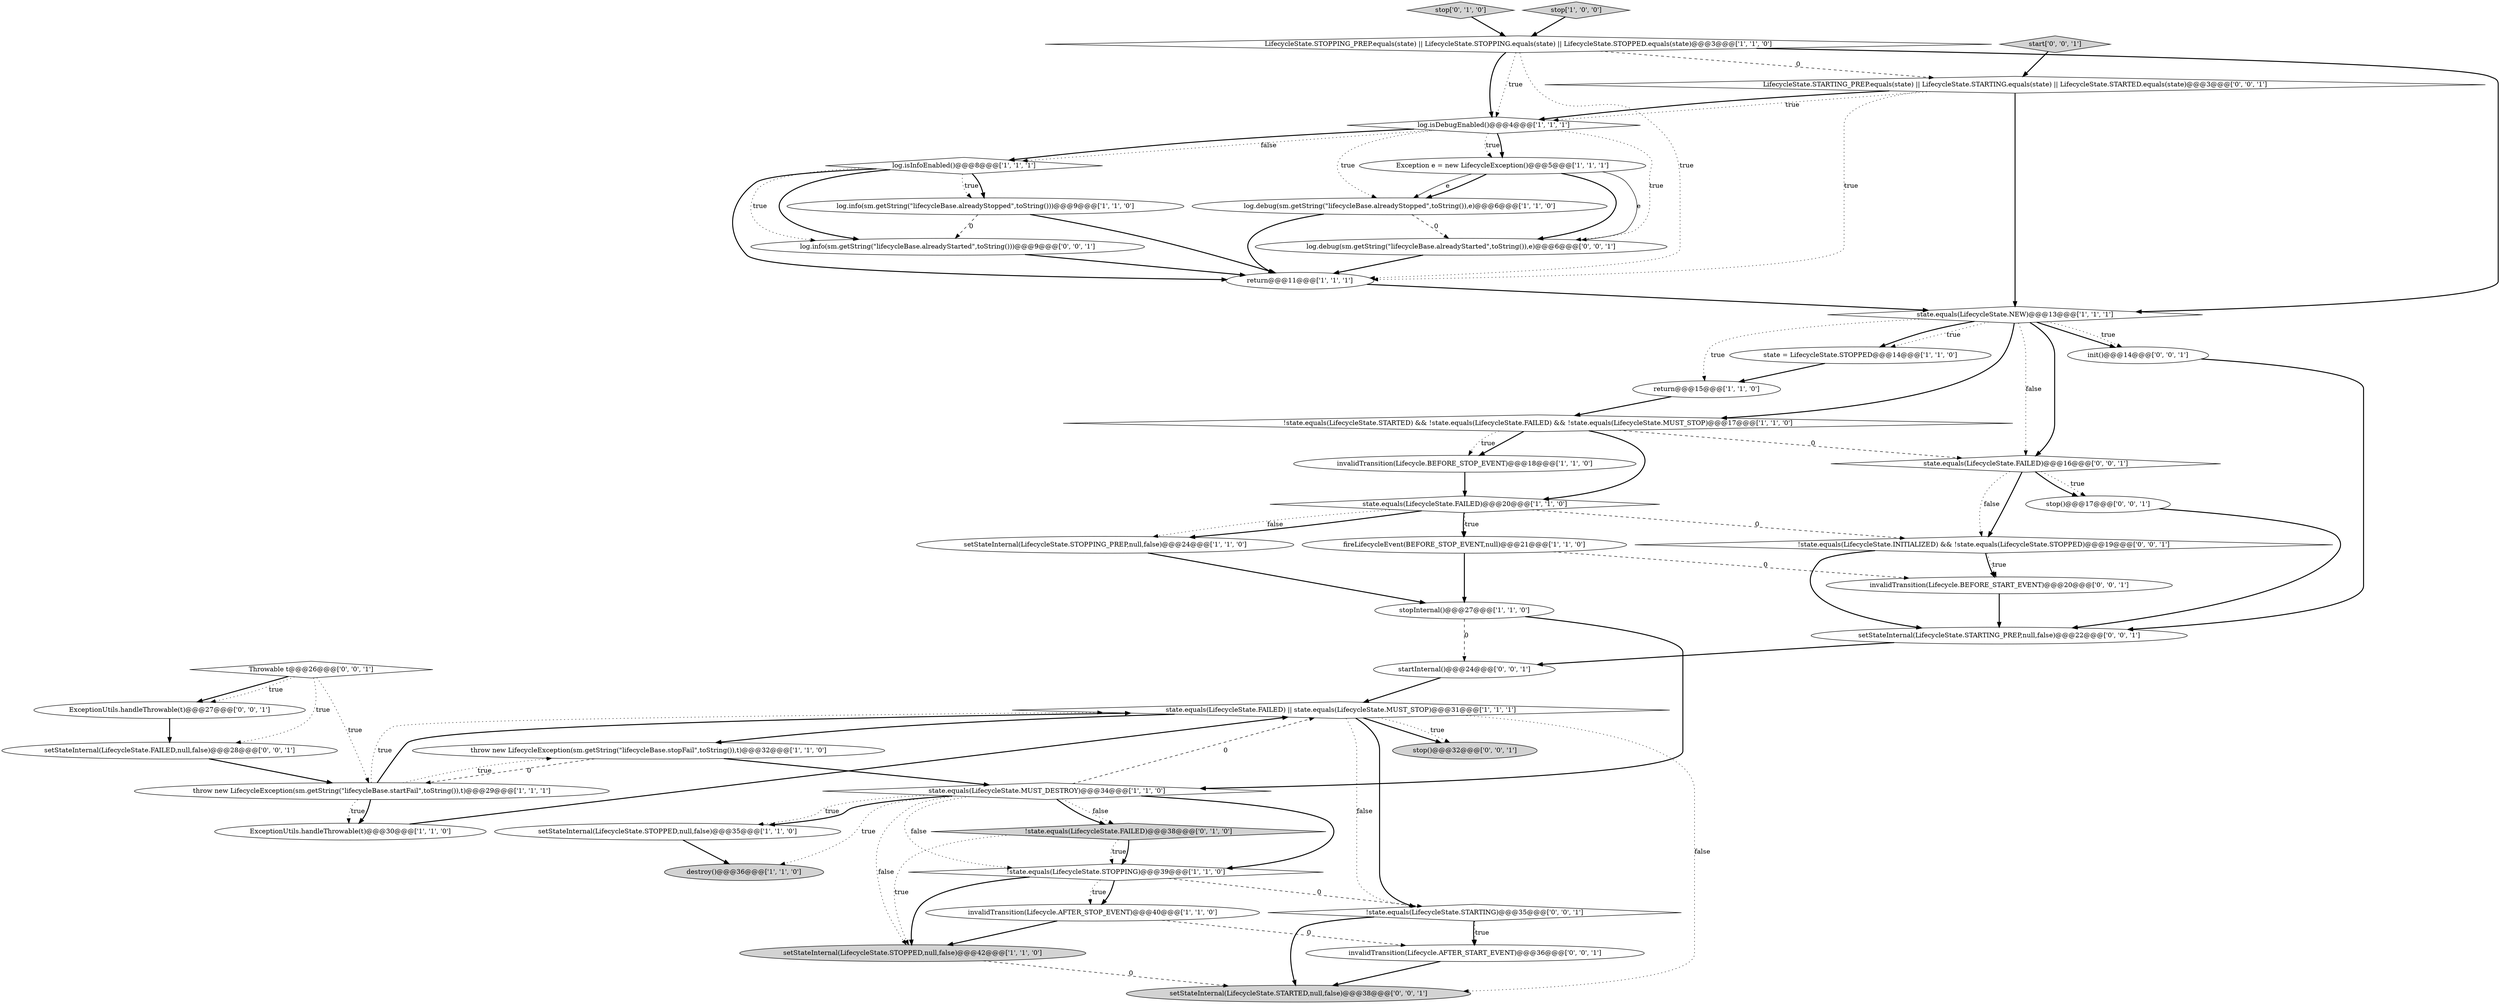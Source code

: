 digraph {
1 [style = filled, label = "fireLifecycleEvent(BEFORE_STOP_EVENT,null)@@@21@@@['1', '1', '0']", fillcolor = white, shape = ellipse image = "AAA0AAABBB1BBB"];
45 [style = filled, label = "Throwable t@@@26@@@['0', '0', '1']", fillcolor = white, shape = diamond image = "AAA0AAABBB3BBB"];
37 [style = filled, label = "!state.equals(LifecycleState.INITIALIZED) && !state.equals(LifecycleState.STOPPED)@@@19@@@['0', '0', '1']", fillcolor = white, shape = diamond image = "AAA0AAABBB3BBB"];
19 [style = filled, label = "destroy()@@@36@@@['1', '1', '0']", fillcolor = lightgray, shape = ellipse image = "AAA0AAABBB1BBB"];
4 [style = filled, label = "log.isInfoEnabled()@@@8@@@['1', '1', '1']", fillcolor = white, shape = diamond image = "AAA0AAABBB1BBB"];
34 [style = filled, label = "setStateInternal(LifecycleState.FAILED,null,false)@@@28@@@['0', '0', '1']", fillcolor = white, shape = ellipse image = "AAA0AAABBB3BBB"];
31 [style = filled, label = "stop()@@@17@@@['0', '0', '1']", fillcolor = white, shape = ellipse image = "AAA0AAABBB3BBB"];
7 [style = filled, label = "log.isDebugEnabled()@@@4@@@['1', '1', '1']", fillcolor = white, shape = diamond image = "AAA0AAABBB1BBB"];
3 [style = filled, label = "throw new LifecycleException(sm.getString(\"lifecycleBase.startFail\",toString()),t)@@@29@@@['1', '1', '1']", fillcolor = white, shape = ellipse image = "AAA0AAABBB1BBB"];
28 [style = filled, label = "stop['0', '1', '0']", fillcolor = lightgray, shape = diamond image = "AAA0AAABBB2BBB"];
25 [style = filled, label = "LifecycleState.STOPPING_PREP.equals(state) || LifecycleState.STOPPING.equals(state) || LifecycleState.STOPPED.equals(state)@@@3@@@['1', '1', '0']", fillcolor = white, shape = diamond image = "AAA0AAABBB1BBB"];
36 [style = filled, label = "invalidTransition(Lifecycle.AFTER_START_EVENT)@@@36@@@['0', '0', '1']", fillcolor = white, shape = ellipse image = "AAA0AAABBB3BBB"];
38 [style = filled, label = "!state.equals(LifecycleState.STARTING)@@@35@@@['0', '0', '1']", fillcolor = white, shape = diamond image = "AAA0AAABBB3BBB"];
11 [style = filled, label = "!state.equals(LifecycleState.STARTED) && !state.equals(LifecycleState.FAILED) && !state.equals(LifecycleState.MUST_STOP)@@@17@@@['1', '1', '0']", fillcolor = white, shape = diamond image = "AAA0AAABBB1BBB"];
0 [style = filled, label = "return@@@11@@@['1', '1', '1']", fillcolor = white, shape = ellipse image = "AAA0AAABBB1BBB"];
18 [style = filled, label = "state.equals(LifecycleState.NEW)@@@13@@@['1', '1', '1']", fillcolor = white, shape = diamond image = "AAA0AAABBB1BBB"];
6 [style = filled, label = "!state.equals(LifecycleState.STOPPING)@@@39@@@['1', '1', '0']", fillcolor = white, shape = diamond image = "AAA0AAABBB1BBB"];
39 [style = filled, label = "log.info(sm.getString(\"lifecycleBase.alreadyStarted\",toString()))@@@9@@@['0', '0', '1']", fillcolor = white, shape = ellipse image = "AAA0AAABBB3BBB"];
13 [style = filled, label = "log.info(sm.getString(\"lifecycleBase.alreadyStopped\",toString()))@@@9@@@['1', '1', '0']", fillcolor = white, shape = ellipse image = "AAA0AAABBB1BBB"];
17 [style = filled, label = "setStateInternal(LifecycleState.STOPPING_PREP,null,false)@@@24@@@['1', '1', '0']", fillcolor = white, shape = ellipse image = "AAA0AAABBB1BBB"];
12 [style = filled, label = "state = LifecycleState.STOPPED@@@14@@@['1', '1', '0']", fillcolor = white, shape = ellipse image = "AAA0AAABBB1BBB"];
46 [style = filled, label = "ExceptionUtils.handleThrowable(t)@@@27@@@['0', '0', '1']", fillcolor = white, shape = ellipse image = "AAA0AAABBB3BBB"];
2 [style = filled, label = "stop['1', '0', '0']", fillcolor = lightgray, shape = diamond image = "AAA0AAABBB1BBB"];
5 [style = filled, label = "setStateInternal(LifecycleState.STOPPED,null,false)@@@35@@@['1', '1', '0']", fillcolor = white, shape = ellipse image = "AAA0AAABBB1BBB"];
16 [style = filled, label = "throw new LifecycleException(sm.getString(\"lifecycleBase.stopFail\",toString()),t)@@@32@@@['1', '1', '0']", fillcolor = white, shape = ellipse image = "AAA0AAABBB1BBB"];
22 [style = filled, label = "invalidTransition(Lifecycle.AFTER_STOP_EVENT)@@@40@@@['1', '1', '0']", fillcolor = white, shape = ellipse image = "AAA0AAABBB1BBB"];
24 [style = filled, label = "stopInternal()@@@27@@@['1', '1', '0']", fillcolor = white, shape = ellipse image = "AAA0AAABBB1BBB"];
35 [style = filled, label = "startInternal()@@@24@@@['0', '0', '1']", fillcolor = white, shape = ellipse image = "AAA0AAABBB3BBB"];
26 [style = filled, label = "invalidTransition(Lifecycle.BEFORE_STOP_EVENT)@@@18@@@['1', '1', '0']", fillcolor = white, shape = ellipse image = "AAA0AAABBB1BBB"];
27 [style = filled, label = "!state.equals(LifecycleState.FAILED)@@@38@@@['0', '1', '0']", fillcolor = lightgray, shape = diamond image = "AAA1AAABBB2BBB"];
43 [style = filled, label = "log.debug(sm.getString(\"lifecycleBase.alreadyStarted\",toString()),e)@@@6@@@['0', '0', '1']", fillcolor = white, shape = ellipse image = "AAA0AAABBB3BBB"];
33 [style = filled, label = "start['0', '0', '1']", fillcolor = lightgray, shape = diamond image = "AAA0AAABBB3BBB"];
20 [style = filled, label = "state.equals(LifecycleState.FAILED) || state.equals(LifecycleState.MUST_STOP)@@@31@@@['1', '1', '1']", fillcolor = white, shape = diamond image = "AAA0AAABBB1BBB"];
8 [style = filled, label = "Exception e = new LifecycleException()@@@5@@@['1', '1', '1']", fillcolor = white, shape = ellipse image = "AAA0AAABBB1BBB"];
42 [style = filled, label = "LifecycleState.STARTING_PREP.equals(state) || LifecycleState.STARTING.equals(state) || LifecycleState.STARTED.equals(state)@@@3@@@['0', '0', '1']", fillcolor = white, shape = diamond image = "AAA0AAABBB3BBB"];
21 [style = filled, label = "setStateInternal(LifecycleState.STOPPED,null,false)@@@42@@@['1', '1', '0']", fillcolor = lightgray, shape = ellipse image = "AAA0AAABBB1BBB"];
41 [style = filled, label = "init()@@@14@@@['0', '0', '1']", fillcolor = white, shape = ellipse image = "AAA0AAABBB3BBB"];
14 [style = filled, label = "state.equals(LifecycleState.MUST_DESTROY)@@@34@@@['1', '1', '0']", fillcolor = white, shape = diamond image = "AAA0AAABBB1BBB"];
23 [style = filled, label = "log.debug(sm.getString(\"lifecycleBase.alreadyStopped\",toString()),e)@@@6@@@['1', '1', '0']", fillcolor = white, shape = ellipse image = "AAA0AAABBB1BBB"];
40 [style = filled, label = "stop()@@@32@@@['0', '0', '1']", fillcolor = lightgray, shape = ellipse image = "AAA0AAABBB3BBB"];
15 [style = filled, label = "ExceptionUtils.handleThrowable(t)@@@30@@@['1', '1', '0']", fillcolor = white, shape = ellipse image = "AAA0AAABBB1BBB"];
32 [style = filled, label = "setStateInternal(LifecycleState.STARTING_PREP,null,false)@@@22@@@['0', '0', '1']", fillcolor = white, shape = ellipse image = "AAA0AAABBB3BBB"];
10 [style = filled, label = "return@@@15@@@['1', '1', '0']", fillcolor = white, shape = ellipse image = "AAA0AAABBB1BBB"];
30 [style = filled, label = "invalidTransition(Lifecycle.BEFORE_START_EVENT)@@@20@@@['0', '0', '1']", fillcolor = white, shape = ellipse image = "AAA0AAABBB3BBB"];
29 [style = filled, label = "setStateInternal(LifecycleState.STARTED,null,false)@@@38@@@['0', '0', '1']", fillcolor = lightgray, shape = ellipse image = "AAA0AAABBB3BBB"];
44 [style = filled, label = "state.equals(LifecycleState.FAILED)@@@16@@@['0', '0', '1']", fillcolor = white, shape = diamond image = "AAA0AAABBB3BBB"];
9 [style = filled, label = "state.equals(LifecycleState.FAILED)@@@20@@@['1', '1', '0']", fillcolor = white, shape = diamond image = "AAA0AAABBB1BBB"];
42->18 [style = bold, label=""];
38->36 [style = bold, label=""];
14->5 [style = dotted, label="true"];
24->35 [style = dashed, label="0"];
42->7 [style = dotted, label="true"];
10->11 [style = bold, label=""];
6->22 [style = bold, label=""];
31->32 [style = bold, label=""];
44->37 [style = bold, label=""];
6->21 [style = bold, label=""];
16->3 [style = dashed, label="0"];
12->10 [style = bold, label=""];
45->46 [style = bold, label=""];
18->41 [style = bold, label=""];
37->30 [style = bold, label=""];
25->0 [style = dotted, label="true"];
9->17 [style = bold, label=""];
4->39 [style = dotted, label="true"];
18->10 [style = dotted, label="true"];
24->14 [style = bold, label=""];
3->16 [style = dotted, label="true"];
7->23 [style = dotted, label="true"];
14->6 [style = dotted, label="false"];
18->44 [style = dotted, label="false"];
22->36 [style = dashed, label="0"];
14->5 [style = bold, label=""];
20->16 [style = bold, label=""];
23->43 [style = dashed, label="0"];
13->0 [style = bold, label=""];
20->40 [style = dotted, label="true"];
7->8 [style = dotted, label="true"];
44->31 [style = bold, label=""];
11->26 [style = bold, label=""];
3->20 [style = dotted, label="true"];
42->7 [style = bold, label=""];
8->23 [style = bold, label=""];
41->32 [style = bold, label=""];
9->1 [style = dotted, label="true"];
13->39 [style = dashed, label="0"];
37->32 [style = bold, label=""];
26->9 [style = bold, label=""];
25->42 [style = dashed, label="0"];
18->41 [style = dotted, label="true"];
14->27 [style = dotted, label="false"];
7->4 [style = dotted, label="false"];
17->24 [style = bold, label=""];
37->30 [style = dotted, label="true"];
27->6 [style = dotted, label="true"];
15->20 [style = bold, label=""];
22->21 [style = bold, label=""];
4->13 [style = dotted, label="true"];
21->29 [style = dashed, label="0"];
9->17 [style = dotted, label="false"];
8->23 [style = solid, label="e"];
35->20 [style = bold, label=""];
5->19 [style = bold, label=""];
1->30 [style = dashed, label="0"];
3->15 [style = dotted, label="true"];
7->8 [style = bold, label=""];
46->34 [style = bold, label=""];
9->37 [style = dashed, label="0"];
27->21 [style = dotted, label="true"];
45->3 [style = dotted, label="true"];
25->18 [style = bold, label=""];
1->24 [style = bold, label=""];
23->0 [style = bold, label=""];
38->36 [style = dotted, label="true"];
44->31 [style = dotted, label="true"];
30->32 [style = bold, label=""];
42->0 [style = dotted, label="true"];
4->13 [style = bold, label=""];
27->6 [style = bold, label=""];
11->44 [style = dashed, label="0"];
43->0 [style = bold, label=""];
20->38 [style = dotted, label="false"];
20->29 [style = dotted, label="false"];
18->11 [style = bold, label=""];
14->27 [style = bold, label=""];
36->29 [style = bold, label=""];
7->43 [style = dotted, label="true"];
25->7 [style = bold, label=""];
38->29 [style = bold, label=""];
4->39 [style = bold, label=""];
14->21 [style = dotted, label="false"];
45->34 [style = dotted, label="true"];
11->9 [style = bold, label=""];
34->3 [style = bold, label=""];
2->25 [style = bold, label=""];
18->12 [style = dotted, label="true"];
3->20 [style = bold, label=""];
32->35 [style = bold, label=""];
6->22 [style = dotted, label="true"];
44->37 [style = dotted, label="false"];
7->4 [style = bold, label=""];
14->20 [style = dashed, label="0"];
16->14 [style = bold, label=""];
18->44 [style = bold, label=""];
14->6 [style = bold, label=""];
25->7 [style = dotted, label="true"];
3->15 [style = bold, label=""];
14->19 [style = dotted, label="true"];
20->38 [style = bold, label=""];
8->43 [style = solid, label="e"];
11->26 [style = dotted, label="true"];
39->0 [style = bold, label=""];
18->12 [style = bold, label=""];
6->38 [style = dashed, label="0"];
8->43 [style = bold, label=""];
45->46 [style = dotted, label="true"];
9->1 [style = bold, label=""];
0->18 [style = bold, label=""];
28->25 [style = bold, label=""];
4->0 [style = bold, label=""];
20->40 [style = bold, label=""];
33->42 [style = bold, label=""];
}
